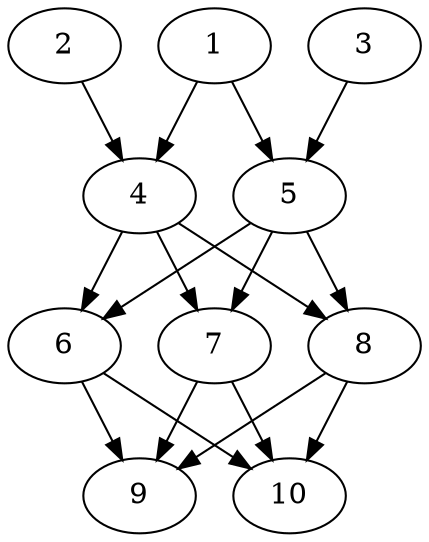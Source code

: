 // DAG automatically generated by daggen at Thu Oct  3 13:58:06 2019
// ./daggen --dot -n 10 --ccr 0.3 --fat 0.5 --regular 0.7 --density 0.9 --mindata 5242880 --maxdata 52428800 
digraph G {
  1 [size="71905280", alpha="0.19", expect_size="21571584"] 
  1 -> 4 [size ="21571584"]
  1 -> 5 [size ="21571584"]
  2 [size="74243413", alpha="0.13", expect_size="22273024"] 
  2 -> 4 [size ="22273024"]
  3 [size="133294080", alpha="0.08", expect_size="39988224"] 
  3 -> 5 [size ="39988224"]
  4 [size="157736960", alpha="0.20", expect_size="47321088"] 
  4 -> 6 [size ="47321088"]
  4 -> 7 [size ="47321088"]
  4 -> 8 [size ="47321088"]
  5 [size="71437653", alpha="0.13", expect_size="21431296"] 
  5 -> 6 [size ="21431296"]
  5 -> 7 [size ="21431296"]
  5 -> 8 [size ="21431296"]
  6 [size="104502613", alpha="0.01", expect_size="31350784"] 
  6 -> 9 [size ="31350784"]
  6 -> 10 [size ="31350784"]
  7 [size="53203627", alpha="0.00", expect_size="15961088"] 
  7 -> 9 [size ="15961088"]
  7 -> 10 [size ="15961088"]
  8 [size="170164907", alpha="0.15", expect_size="51049472"] 
  8 -> 9 [size ="51049472"]
  8 -> 10 [size ="51049472"]
  9 [size="141110613", alpha="0.11", expect_size="42333184"] 
  10 [size="76888747", alpha="0.09", expect_size="23066624"] 
}
